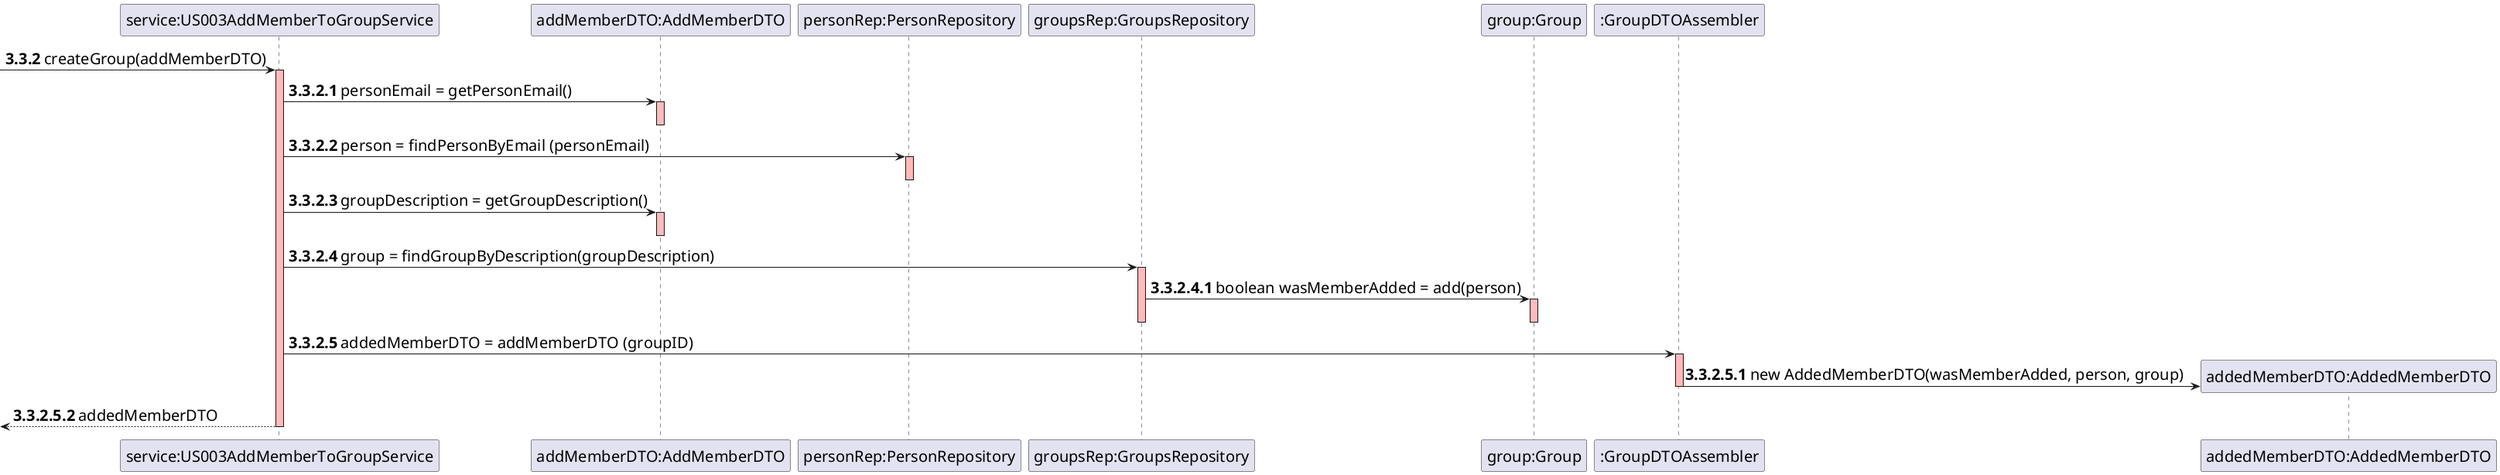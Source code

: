 @startuml

skinparam DefaultFontSize 20

autonumber 3.3.2
-> "service:US003AddMemberToGroupService" : createGroup(addMemberDTO)

autonumber 3.3.2.1
activate "service:US003AddMemberToGroupService" #FFBBBB
"service:US003AddMemberToGroupService" -> "addMemberDTO:AddMemberDTO" : personEmail = getPersonEmail()
activate "addMemberDTO:AddMemberDTO" #FFBBBB
deactivate "addMemberDTO:AddMemberDTO"

"service:US003AddMemberToGroupService" -> "personRep:PersonRepository" : person = findPersonByEmail (personEmail)
activate "personRep:PersonRepository" #FFBBBB
deactivate "personRep:PersonRepository"

"service:US003AddMemberToGroupService" -> "addMemberDTO:AddMemberDTO" : groupDescription = getGroupDescription()
activate "addMemberDTO:AddMemberDTO" #FFBBBB
deactivate "addMemberDTO:AddMemberDTO"

"service:US003AddMemberToGroupService" -> "groupsRep:GroupsRepository" : group = findGroupByDescription(groupDescription)
activate "groupsRep:GroupsRepository" #FFBBBB

autonumber 3.3.2.4.1

"groupsRep:GroupsRepository" -> "group:Group" : boolean wasMemberAdded = add(person)
activate "group:Group" #FFBBBB
deactivate "groupsRep:GroupsRepository" #FFBBBB
deactivate "group:Group" #FFBBBB

autonumber 3.3.2.5
"service:US003AddMemberToGroupService" -> ":GroupDTOAssembler" : addedMemberDTO = addMemberDTO (groupID)
activate ":GroupDTOAssembler" #FFBBBB

autonumber 3.3.2.5.1
create "addedMemberDTO:AddedMemberDTO"
":GroupDTOAssembler" -> "addedMemberDTO:AddedMemberDTO" : new AddedMemberDTO(wasMemberAdded, person, group)
deactivate ":GroupDTOAssembler"

 <-- "service:US003AddMemberToGroupService" : addedMemberDTO
deactivate "service:US003AddMemberToGroupService"

@enduml